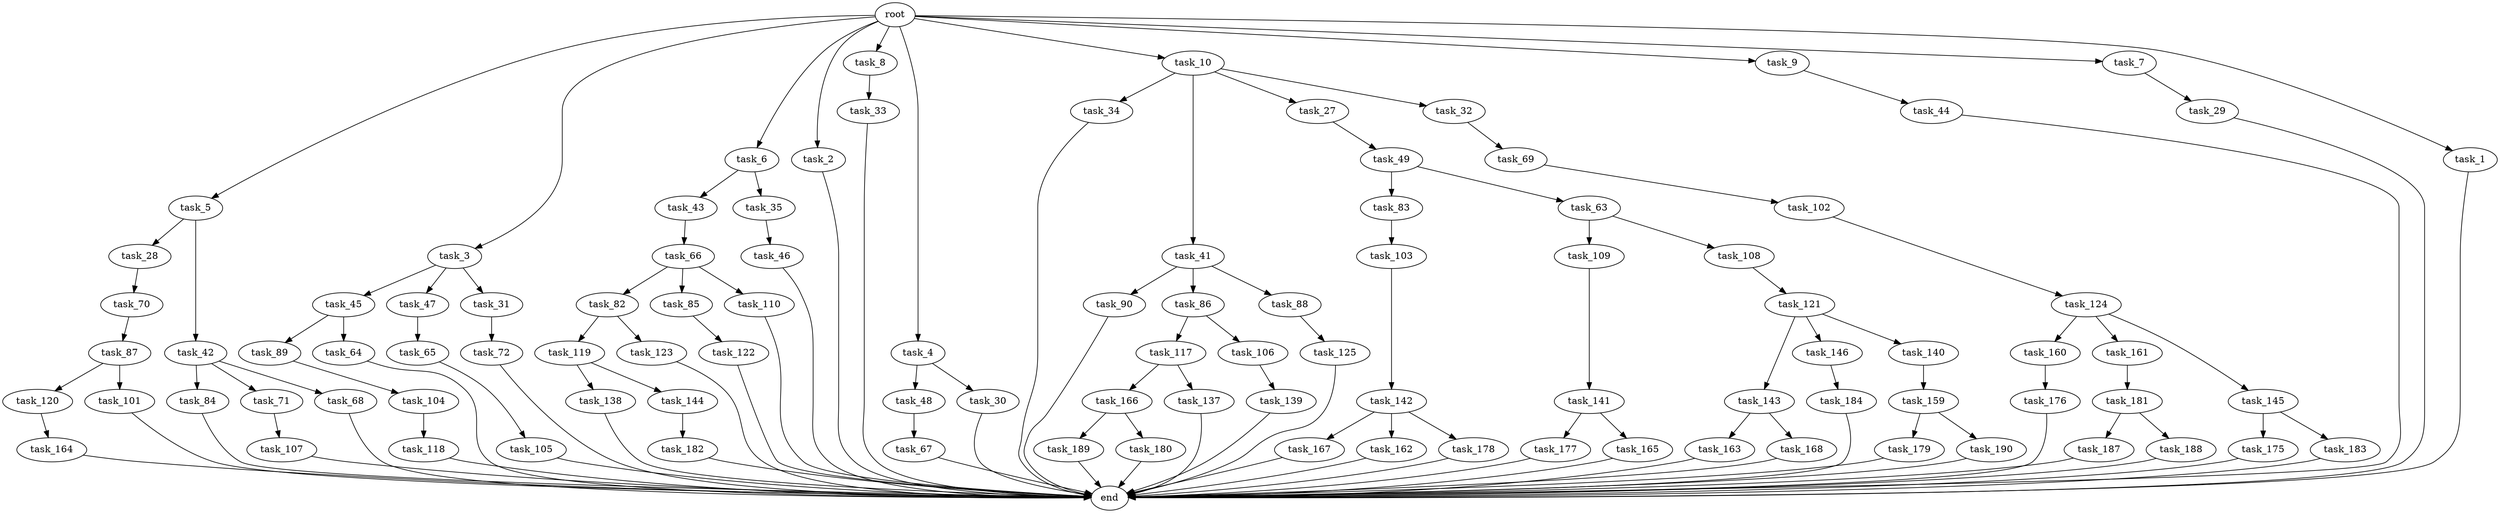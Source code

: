 digraph G {
  task_65 [size="13743895347.200001"];
  task_45 [size="13743895347.200001"];
  task_89 [size="30923764531.200001"];
  task_5 [size="102.400000"];
  task_47 [size="13743895347.200001"];
  task_90 [size="21474836480.000000"];
  task_3 [size="102.400000"];
  task_6 [size="102.400000"];
  task_141 [size="3435973836.800000"];
  task_2 [size="102.400000"];
  task_8 [size="102.400000"];
  task_44 [size="21474836480.000000"];
  task_163 [size="13743895347.200001"];
  task_69 [size="54975581388.800003"];
  task_84 [size="7730941132.800000"];
  task_49 [size="69578470195.199997"];
  task_184 [size="42090679500.800003"];
  task_187 [size="54975581388.800003"];
  task_86 [size="21474836480.000000"];
  task_117 [size="7730941132.800000"];
  task_82 [size="3435973836.800000"];
  task_168 [size="13743895347.200001"];
  task_166 [size="69578470195.199997"];
  task_43 [size="3435973836.800000"];
  task_34 [size="54975581388.800003"];
  task_33 [size="30923764531.200001"];
  task_118 [size="42090679500.800003"];
  task_189 [size="30923764531.200001"];
  task_138 [size="85899345920.000000"];
  task_71 [size="7730941132.800000"];
  task_160 [size="3435973836.800000"];
  task_105 [size="7730941132.800000"];
  task_48 [size="30923764531.200001"];
  task_4 [size="102.400000"];
  task_104 [size="42090679500.800003"];
  task_176 [size="30923764531.200001"];
  task_181 [size="7730941132.800000"];
  task_85 [size="3435973836.800000"];
  task_120 [size="85899345920.000000"];
  task_177 [size="69578470195.199997"];
  task_109 [size="7730941132.800000"];
  task_144 [size="85899345920.000000"];
  task_10 [size="102.400000"];
  task_161 [size="3435973836.800000"];
  task_83 [size="21474836480.000000"];
  task_103 [size="85899345920.000000"];
  task_167 [size="13743895347.200001"];
  task_9 [size="102.400000"];
  task_41 [size="54975581388.800003"];
  task_175 [size="85899345920.000000"];
  task_121 [size="3435973836.800000"];
  task_107 [size="21474836480.000000"];
  task_27 [size="54975581388.800003"];
  task_179 [size="85899345920.000000"];
  end [size="0.000000"];
  task_143 [size="69578470195.199997"];
  task_66 [size="42090679500.800003"];
  task_142 [size="54975581388.800003"];
  root [size="0.000000"];
  task_106 [size="7730941132.800000"];
  task_146 [size="69578470195.199997"];
  task_32 [size="54975581388.800003"];
  task_30 [size="30923764531.200001"];
  task_188 [size="54975581388.800003"];
  task_110 [size="3435973836.800000"];
  task_72 [size="7730941132.800000"];
  task_180 [size="30923764531.200001"];
  task_88 [size="21474836480.000000"];
  task_28 [size="21474836480.000000"];
  task_42 [size="21474836480.000000"];
  task_190 [size="85899345920.000000"];
  task_87 [size="54975581388.800003"];
  task_29 [size="7730941132.800000"];
  task_31 [size="13743895347.200001"];
  task_165 [size="69578470195.199997"];
  task_122 [size="3435973836.800000"];
  task_119 [size="85899345920.000000"];
  task_63 [size="21474836480.000000"];
  task_162 [size="13743895347.200001"];
  task_101 [size="85899345920.000000"];
  task_35 [size="3435973836.800000"];
  task_67 [size="42090679500.800003"];
  task_178 [size="13743895347.200001"];
  task_159 [size="30923764531.200001"];
  task_125 [size="85899345920.000000"];
  task_102 [size="13743895347.200001"];
  task_124 [size="3435973836.800000"];
  task_46 [size="85899345920.000000"];
  task_137 [size="69578470195.199997"];
  task_7 [size="102.400000"];
  task_139 [size="7730941132.800000"];
  task_164 [size="69578470195.199997"];
  task_140 [size="69578470195.199997"];
  task_1 [size="102.400000"];
  task_108 [size="7730941132.800000"];
  task_68 [size="7730941132.800000"];
  task_183 [size="85899345920.000000"];
  task_182 [size="7730941132.800000"];
  task_70 [size="13743895347.200001"];
  task_145 [size="3435973836.800000"];
  task_64 [size="30923764531.200001"];
  task_123 [size="85899345920.000000"];

  task_65 -> task_105 [size="75497472.000000"];
  task_45 -> task_64 [size="301989888.000000"];
  task_45 -> task_89 [size="301989888.000000"];
  task_89 -> task_104 [size="411041792.000000"];
  task_5 -> task_28 [size="209715200.000000"];
  task_5 -> task_42 [size="209715200.000000"];
  task_47 -> task_65 [size="134217728.000000"];
  task_90 -> end [size="1.000000"];
  task_3 -> task_47 [size="134217728.000000"];
  task_3 -> task_31 [size="134217728.000000"];
  task_3 -> task_45 [size="134217728.000000"];
  task_6 -> task_43 [size="33554432.000000"];
  task_6 -> task_35 [size="33554432.000000"];
  task_141 -> task_177 [size="679477248.000000"];
  task_141 -> task_165 [size="679477248.000000"];
  task_2 -> end [size="1.000000"];
  task_8 -> task_33 [size="301989888.000000"];
  task_44 -> end [size="1.000000"];
  task_163 -> end [size="1.000000"];
  task_69 -> task_102 [size="134217728.000000"];
  task_84 -> end [size="1.000000"];
  task_49 -> task_83 [size="209715200.000000"];
  task_49 -> task_63 [size="209715200.000000"];
  task_184 -> end [size="1.000000"];
  task_187 -> end [size="1.000000"];
  task_86 -> task_117 [size="75497472.000000"];
  task_86 -> task_106 [size="75497472.000000"];
  task_117 -> task_166 [size="679477248.000000"];
  task_117 -> task_137 [size="679477248.000000"];
  task_82 -> task_119 [size="838860800.000000"];
  task_82 -> task_123 [size="838860800.000000"];
  task_168 -> end [size="1.000000"];
  task_166 -> task_180 [size="301989888.000000"];
  task_166 -> task_189 [size="301989888.000000"];
  task_43 -> task_66 [size="411041792.000000"];
  task_34 -> end [size="1.000000"];
  task_33 -> end [size="1.000000"];
  task_118 -> end [size="1.000000"];
  task_189 -> end [size="1.000000"];
  task_138 -> end [size="1.000000"];
  task_71 -> task_107 [size="209715200.000000"];
  task_160 -> task_176 [size="301989888.000000"];
  task_105 -> end [size="1.000000"];
  task_48 -> task_67 [size="411041792.000000"];
  task_4 -> task_30 [size="301989888.000000"];
  task_4 -> task_48 [size="301989888.000000"];
  task_104 -> task_118 [size="411041792.000000"];
  task_176 -> end [size="1.000000"];
  task_181 -> task_188 [size="536870912.000000"];
  task_181 -> task_187 [size="536870912.000000"];
  task_85 -> task_122 [size="33554432.000000"];
  task_120 -> task_164 [size="679477248.000000"];
  task_177 -> end [size="1.000000"];
  task_109 -> task_141 [size="33554432.000000"];
  task_144 -> task_182 [size="75497472.000000"];
  task_10 -> task_27 [size="536870912.000000"];
  task_10 -> task_34 [size="536870912.000000"];
  task_10 -> task_32 [size="536870912.000000"];
  task_10 -> task_41 [size="536870912.000000"];
  task_161 -> task_181 [size="75497472.000000"];
  task_83 -> task_103 [size="838860800.000000"];
  task_103 -> task_142 [size="536870912.000000"];
  task_167 -> end [size="1.000000"];
  task_9 -> task_44 [size="209715200.000000"];
  task_41 -> task_88 [size="209715200.000000"];
  task_41 -> task_90 [size="209715200.000000"];
  task_41 -> task_86 [size="209715200.000000"];
  task_175 -> end [size="1.000000"];
  task_121 -> task_146 [size="679477248.000000"];
  task_121 -> task_140 [size="679477248.000000"];
  task_121 -> task_143 [size="679477248.000000"];
  task_107 -> end [size="1.000000"];
  task_27 -> task_49 [size="679477248.000000"];
  task_179 -> end [size="1.000000"];
  task_143 -> task_163 [size="134217728.000000"];
  task_143 -> task_168 [size="134217728.000000"];
  task_66 -> task_82 [size="33554432.000000"];
  task_66 -> task_85 [size="33554432.000000"];
  task_66 -> task_110 [size="33554432.000000"];
  task_142 -> task_162 [size="134217728.000000"];
  task_142 -> task_167 [size="134217728.000000"];
  task_142 -> task_178 [size="134217728.000000"];
  root -> task_8 [size="1.000000"];
  root -> task_9 [size="1.000000"];
  root -> task_3 [size="1.000000"];
  root -> task_7 [size="1.000000"];
  root -> task_6 [size="1.000000"];
  root -> task_1 [size="1.000000"];
  root -> task_10 [size="1.000000"];
  root -> task_5 [size="1.000000"];
  root -> task_2 [size="1.000000"];
  root -> task_4 [size="1.000000"];
  task_106 -> task_139 [size="75497472.000000"];
  task_146 -> task_184 [size="411041792.000000"];
  task_32 -> task_69 [size="536870912.000000"];
  task_30 -> end [size="1.000000"];
  task_188 -> end [size="1.000000"];
  task_110 -> end [size="1.000000"];
  task_72 -> end [size="1.000000"];
  task_180 -> end [size="1.000000"];
  task_88 -> task_125 [size="838860800.000000"];
  task_28 -> task_70 [size="134217728.000000"];
  task_42 -> task_84 [size="75497472.000000"];
  task_42 -> task_71 [size="75497472.000000"];
  task_42 -> task_68 [size="75497472.000000"];
  task_190 -> end [size="1.000000"];
  task_87 -> task_101 [size="838860800.000000"];
  task_87 -> task_120 [size="838860800.000000"];
  task_29 -> end [size="1.000000"];
  task_31 -> task_72 [size="75497472.000000"];
  task_165 -> end [size="1.000000"];
  task_122 -> end [size="1.000000"];
  task_119 -> task_138 [size="838860800.000000"];
  task_119 -> task_144 [size="838860800.000000"];
  task_63 -> task_108 [size="75497472.000000"];
  task_63 -> task_109 [size="75497472.000000"];
  task_162 -> end [size="1.000000"];
  task_101 -> end [size="1.000000"];
  task_35 -> task_46 [size="838860800.000000"];
  task_67 -> end [size="1.000000"];
  task_178 -> end [size="1.000000"];
  task_159 -> task_179 [size="838860800.000000"];
  task_159 -> task_190 [size="838860800.000000"];
  task_125 -> end [size="1.000000"];
  task_102 -> task_124 [size="33554432.000000"];
  task_124 -> task_161 [size="33554432.000000"];
  task_124 -> task_145 [size="33554432.000000"];
  task_124 -> task_160 [size="33554432.000000"];
  task_46 -> end [size="1.000000"];
  task_137 -> end [size="1.000000"];
  task_7 -> task_29 [size="75497472.000000"];
  task_139 -> end [size="1.000000"];
  task_164 -> end [size="1.000000"];
  task_140 -> task_159 [size="301989888.000000"];
  task_1 -> end [size="1.000000"];
  task_108 -> task_121 [size="33554432.000000"];
  task_68 -> end [size="1.000000"];
  task_183 -> end [size="1.000000"];
  task_182 -> end [size="1.000000"];
  task_70 -> task_87 [size="536870912.000000"];
  task_145 -> task_183 [size="838860800.000000"];
  task_145 -> task_175 [size="838860800.000000"];
  task_64 -> end [size="1.000000"];
  task_123 -> end [size="1.000000"];
}
